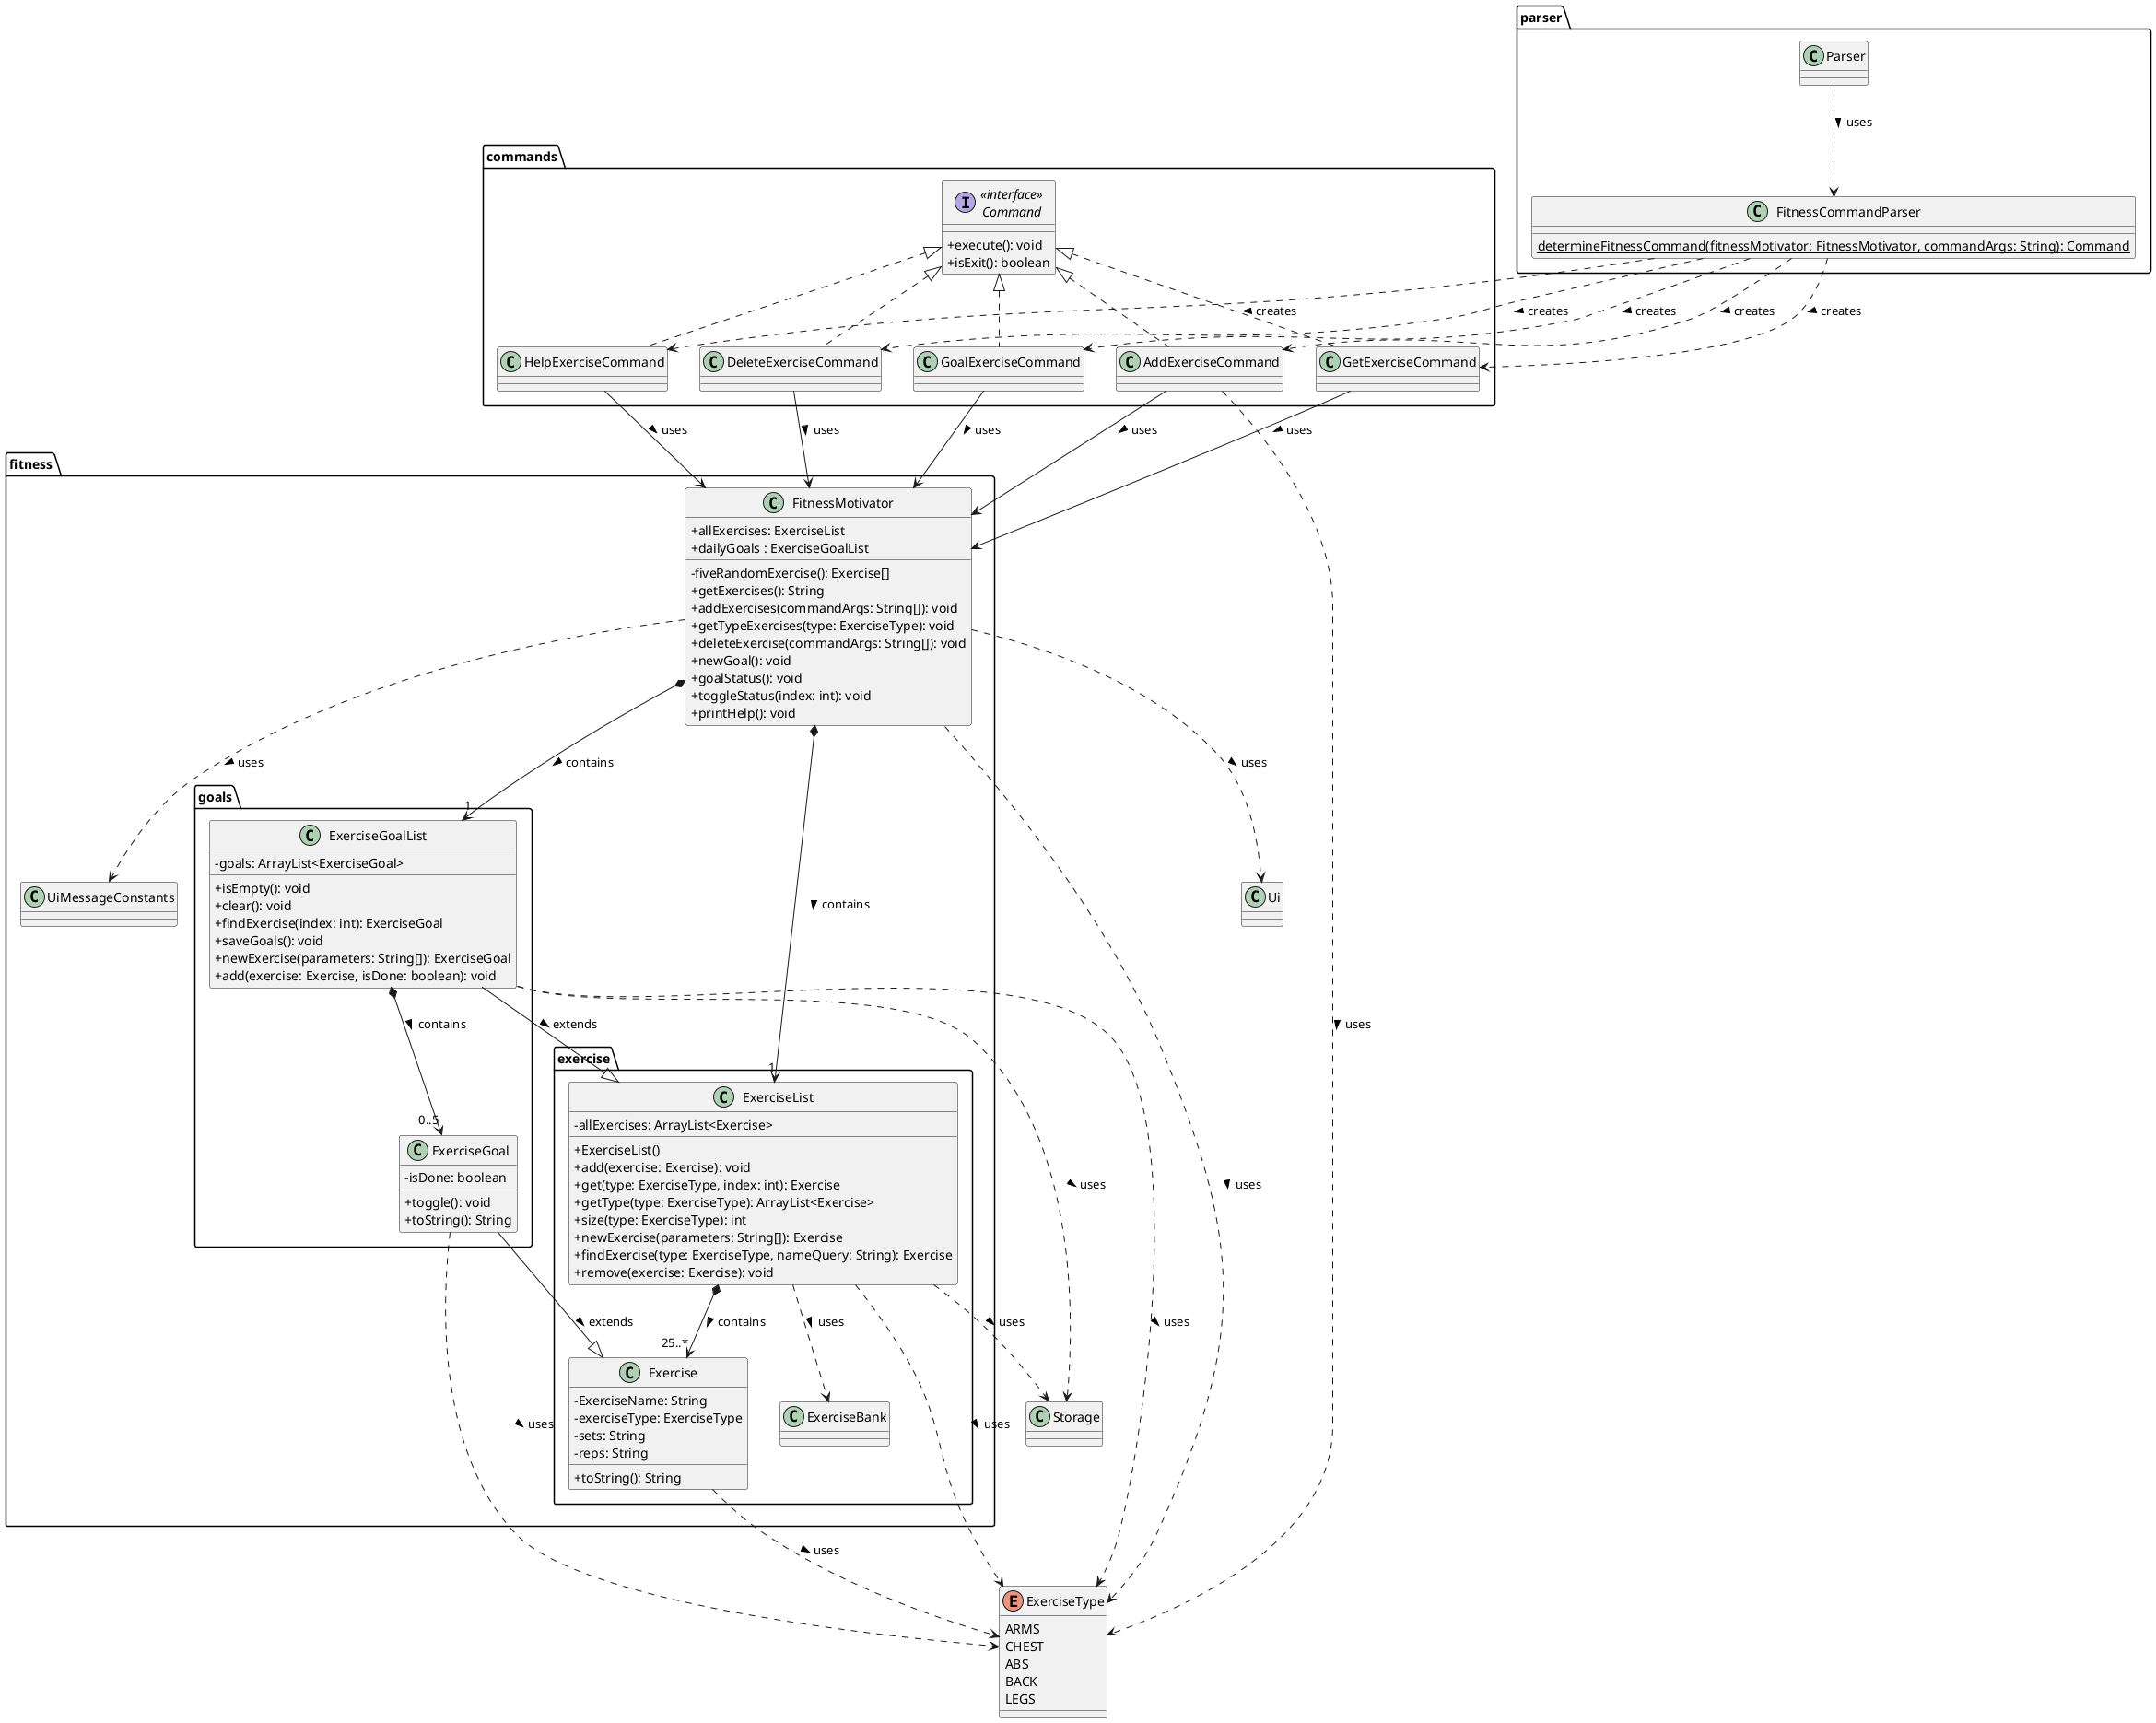 @startuml

skinparam classAttributeIconSize 0

package parser {
    class FitnessCommandParser {
        {Static} determineFitnessCommand(fitnessMotivator: FitnessMotivator, commandArgs: String): Command
    }

    class Parser {
    }
}

package commands {
    interface "<<interface>>\nCommand" as Command {
        + execute(): void
        + isExit(): boolean
    }

    class GetExerciseCommand implements Command {
    }

    class DeleteExerciseCommand implements Command {
    }

    class GoalExerciseCommand implements Command {
    }

    class HelpExerciseCommand implements Command {
    }

    class AddExerciseCommand implements Command {
    }
}

package fitness {
    package exercise {

        class ExerciseList {
            - allExercises: ArrayList<Exercise>
            + ExerciseList()
            + add(exercise: Exercise): void
            + get(type: ExerciseType, index: int): Exercise
            + getType(type: ExerciseType): ArrayList<Exercise>
            + size(type: ExerciseType): int
            + newExercise(parameters: String[]): Exercise
            + findExercise(type: ExerciseType, nameQuery: String): Exercise
            + remove(exercise: Exercise): void
        }

        class Exercise {
            - ExerciseName: String
            - exerciseType: ExerciseType
            - sets: String
            - reps: String
            + toString(): String
        }

        class ExerciseBank {
        }

    }

    package goals {
        class ExerciseGoal {
            - isDone: boolean
            + toggle(): void
            + toString(): String
        }

        class ExerciseGoalList {
            - goals: ArrayList<ExerciseGoal>
            + isEmpty(): void
            + clear(): void
            + findExercise(index: int): ExerciseGoal
            + saveGoals(): void
            + newExercise(parameters: String[]): ExerciseGoal
            + add(exercise: Exercise, isDone: boolean): void
        }
    }

    class FitnessMotivator {
        + allExercises: ExerciseList
        + dailyGoals : ExerciseGoalList
        - fiveRandomExercise(): Exercise[]
        + getExercises(): String
        + addExercises(commandArgs: String[]): void
        + getTypeExercises(type: ExerciseType): void
        + deleteExercise(commandArgs: String[]): void
        + newGoal(): void
        + goalStatus(): void
        + toggleStatus(index: int): void
        + printHelp(): void
    }

    class UiMessageConstants {
    }
}

enum ExerciseType {
            ARMS
            CHEST
            ABS
            BACK
            LEGS
        }

class Storage {
}

class Ui {
}

Parser ..> FitnessCommandParser : uses >
FitnessCommandParser ..> GetExerciseCommand : creates >
FitnessCommandParser ..> DeleteExerciseCommand : creates >
FitnessCommandParser ..> GoalExerciseCommand : creates >
FitnessCommandParser ..> HelpExerciseCommand : creates >
FitnessCommandParser ..> AddExerciseCommand : creates >

AddExerciseCommand --> FitnessMotivator : uses >
AddExerciseCommand ..> ExerciseType : uses >
GetExerciseCommand --> FitnessMotivator : uses >
DeleteExerciseCommand --> FitnessMotivator : uses >
GoalExerciseCommand --> FitnessMotivator : uses >
HelpExerciseCommand --> FitnessMotivator : uses >

FitnessMotivator *--> "1" ExerciseList : contains >
FitnessMotivator *--> "1" ExerciseGoalList : contains >

ExerciseGoal --|> Exercise : extends >
ExerciseGoalList --|> ExerciseList : extends >
FitnessMotivator ..> UiMessageConstants : uses >
ExerciseList ..> ExerciseBank : uses >

ExerciseList *--> "25..*" Exercise : contains >
ExerciseGoalList *--> "0..5" ExerciseGoal : contains >

ExerciseList ..> ExerciseType : uses >
ExerciseGoalList ..> ExerciseType : uses >
ExerciseGoal ..> ExerciseType : uses >
FitnessMotivator ..> ExerciseType : uses >
Exercise ..> ExerciseType : uses >

ExerciseList ..> Storage : uses >
ExerciseGoalList ..> Storage : uses >

FitnessMotivator ..> Ui : uses >

@enduml
